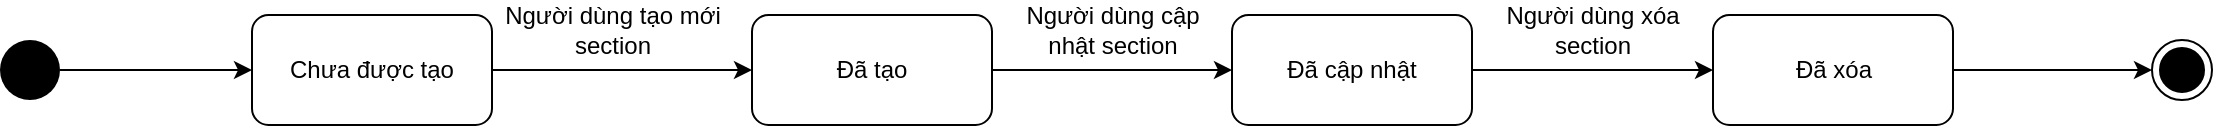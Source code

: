 <mxfile version="13.9.9" type="google"><diagram id="cM95GBrSe8WoMF1eg478" name="Page-1"><mxGraphModel dx="868" dy="492" grid="1" gridSize="10" guides="1" tooltips="1" connect="1" arrows="1" fold="1" page="1" pageScale="1" pageWidth="827" pageHeight="1169" math="0" shadow="0"><root><mxCell id="0"/><mxCell id="1" parent="0"/><mxCell id="31SO59buNzd2IRseChV_-2" style="edgeStyle=orthogonalEdgeStyle;rounded=0;orthogonalLoop=1;jettySize=auto;html=1;" edge="1" parent="1" source="3JiHvaVz4vZRLUqx9Pti-6" target="31SO59buNzd2IRseChV_-1"><mxGeometry relative="1" as="geometry"/></mxCell><mxCell id="3JiHvaVz4vZRLUqx9Pti-6" value="" style="ellipse;fillColor=#000000;strokeColor=none;" parent="1" vertex="1"><mxGeometry x="384" y="50" width="30" height="30" as="geometry"/></mxCell><mxCell id="31SO59buNzd2IRseChV_-6" style="edgeStyle=orthogonalEdgeStyle;rounded=0;orthogonalLoop=1;jettySize=auto;html=1;entryX=0;entryY=0.5;entryDx=0;entryDy=0;" edge="1" parent="1" source="31SO59buNzd2IRseChV_-1" target="31SO59buNzd2IRseChV_-3"><mxGeometry relative="1" as="geometry"/></mxCell><mxCell id="31SO59buNzd2IRseChV_-1" value="Chưa được tạo" style="rounded=1;whiteSpace=wrap;html=1;" vertex="1" parent="1"><mxGeometry x="510" y="37.5" width="120" height="55" as="geometry"/></mxCell><mxCell id="31SO59buNzd2IRseChV_-8" style="edgeStyle=orthogonalEdgeStyle;rounded=0;orthogonalLoop=1;jettySize=auto;html=1;entryX=0;entryY=0.5;entryDx=0;entryDy=0;" edge="1" parent="1" source="31SO59buNzd2IRseChV_-3" target="31SO59buNzd2IRseChV_-4"><mxGeometry relative="1" as="geometry"/></mxCell><mxCell id="31SO59buNzd2IRseChV_-3" value="Đã tạo" style="rounded=1;whiteSpace=wrap;html=1;" vertex="1" parent="1"><mxGeometry x="760" y="37.5" width="120" height="55" as="geometry"/></mxCell><mxCell id="31SO59buNzd2IRseChV_-10" style="edgeStyle=orthogonalEdgeStyle;rounded=0;orthogonalLoop=1;jettySize=auto;html=1;" edge="1" parent="1" source="31SO59buNzd2IRseChV_-4" target="31SO59buNzd2IRseChV_-5"><mxGeometry relative="1" as="geometry"/></mxCell><mxCell id="31SO59buNzd2IRseChV_-4" value="Đã cập nhật" style="rounded=1;whiteSpace=wrap;html=1;" vertex="1" parent="1"><mxGeometry x="1000" y="37.5" width="120" height="55" as="geometry"/></mxCell><mxCell id="31SO59buNzd2IRseChV_-13" style="edgeStyle=orthogonalEdgeStyle;rounded=0;orthogonalLoop=1;jettySize=auto;html=1;" edge="1" parent="1" source="31SO59buNzd2IRseChV_-5" target="31SO59buNzd2IRseChV_-12"><mxGeometry relative="1" as="geometry"/></mxCell><mxCell id="31SO59buNzd2IRseChV_-5" value="Đã xóa" style="rounded=1;whiteSpace=wrap;html=1;" vertex="1" parent="1"><mxGeometry x="1240.5" y="37.5" width="120" height="55" as="geometry"/></mxCell><mxCell id="31SO59buNzd2IRseChV_-7" value="&lt;div&gt;Người dùng tạo mới&lt;/div&gt;&lt;div&gt;section&lt;br&gt;&lt;/div&gt;" style="text;html=1;align=center;verticalAlign=middle;resizable=0;points=[];autosize=1;" vertex="1" parent="1"><mxGeometry x="630" y="30" width="120" height="30" as="geometry"/></mxCell><mxCell id="31SO59buNzd2IRseChV_-9" value="&lt;div&gt;Người dùng cập &lt;br&gt;&lt;/div&gt;&lt;div&gt;nhật section&lt;br&gt;&lt;/div&gt;" style="text;html=1;align=center;verticalAlign=middle;resizable=0;points=[];autosize=1;" vertex="1" parent="1"><mxGeometry x="890" y="30" width="100" height="30" as="geometry"/></mxCell><mxCell id="31SO59buNzd2IRseChV_-11" value="&lt;div&gt;Người dùng xóa&lt;/div&gt;&lt;div&gt;section&lt;br&gt;&lt;/div&gt;" style="text;html=1;align=center;verticalAlign=middle;resizable=0;points=[];autosize=1;" vertex="1" parent="1"><mxGeometry x="1130" y="30" width="100" height="30" as="geometry"/></mxCell><mxCell id="31SO59buNzd2IRseChV_-12" value="" style="ellipse;html=1;shape=endState;fillColor=#000000;strokeColor=#000000;" vertex="1" parent="1"><mxGeometry x="1460" y="50" width="30" height="30" as="geometry"/></mxCell></root></mxGraphModel></diagram></mxfile>